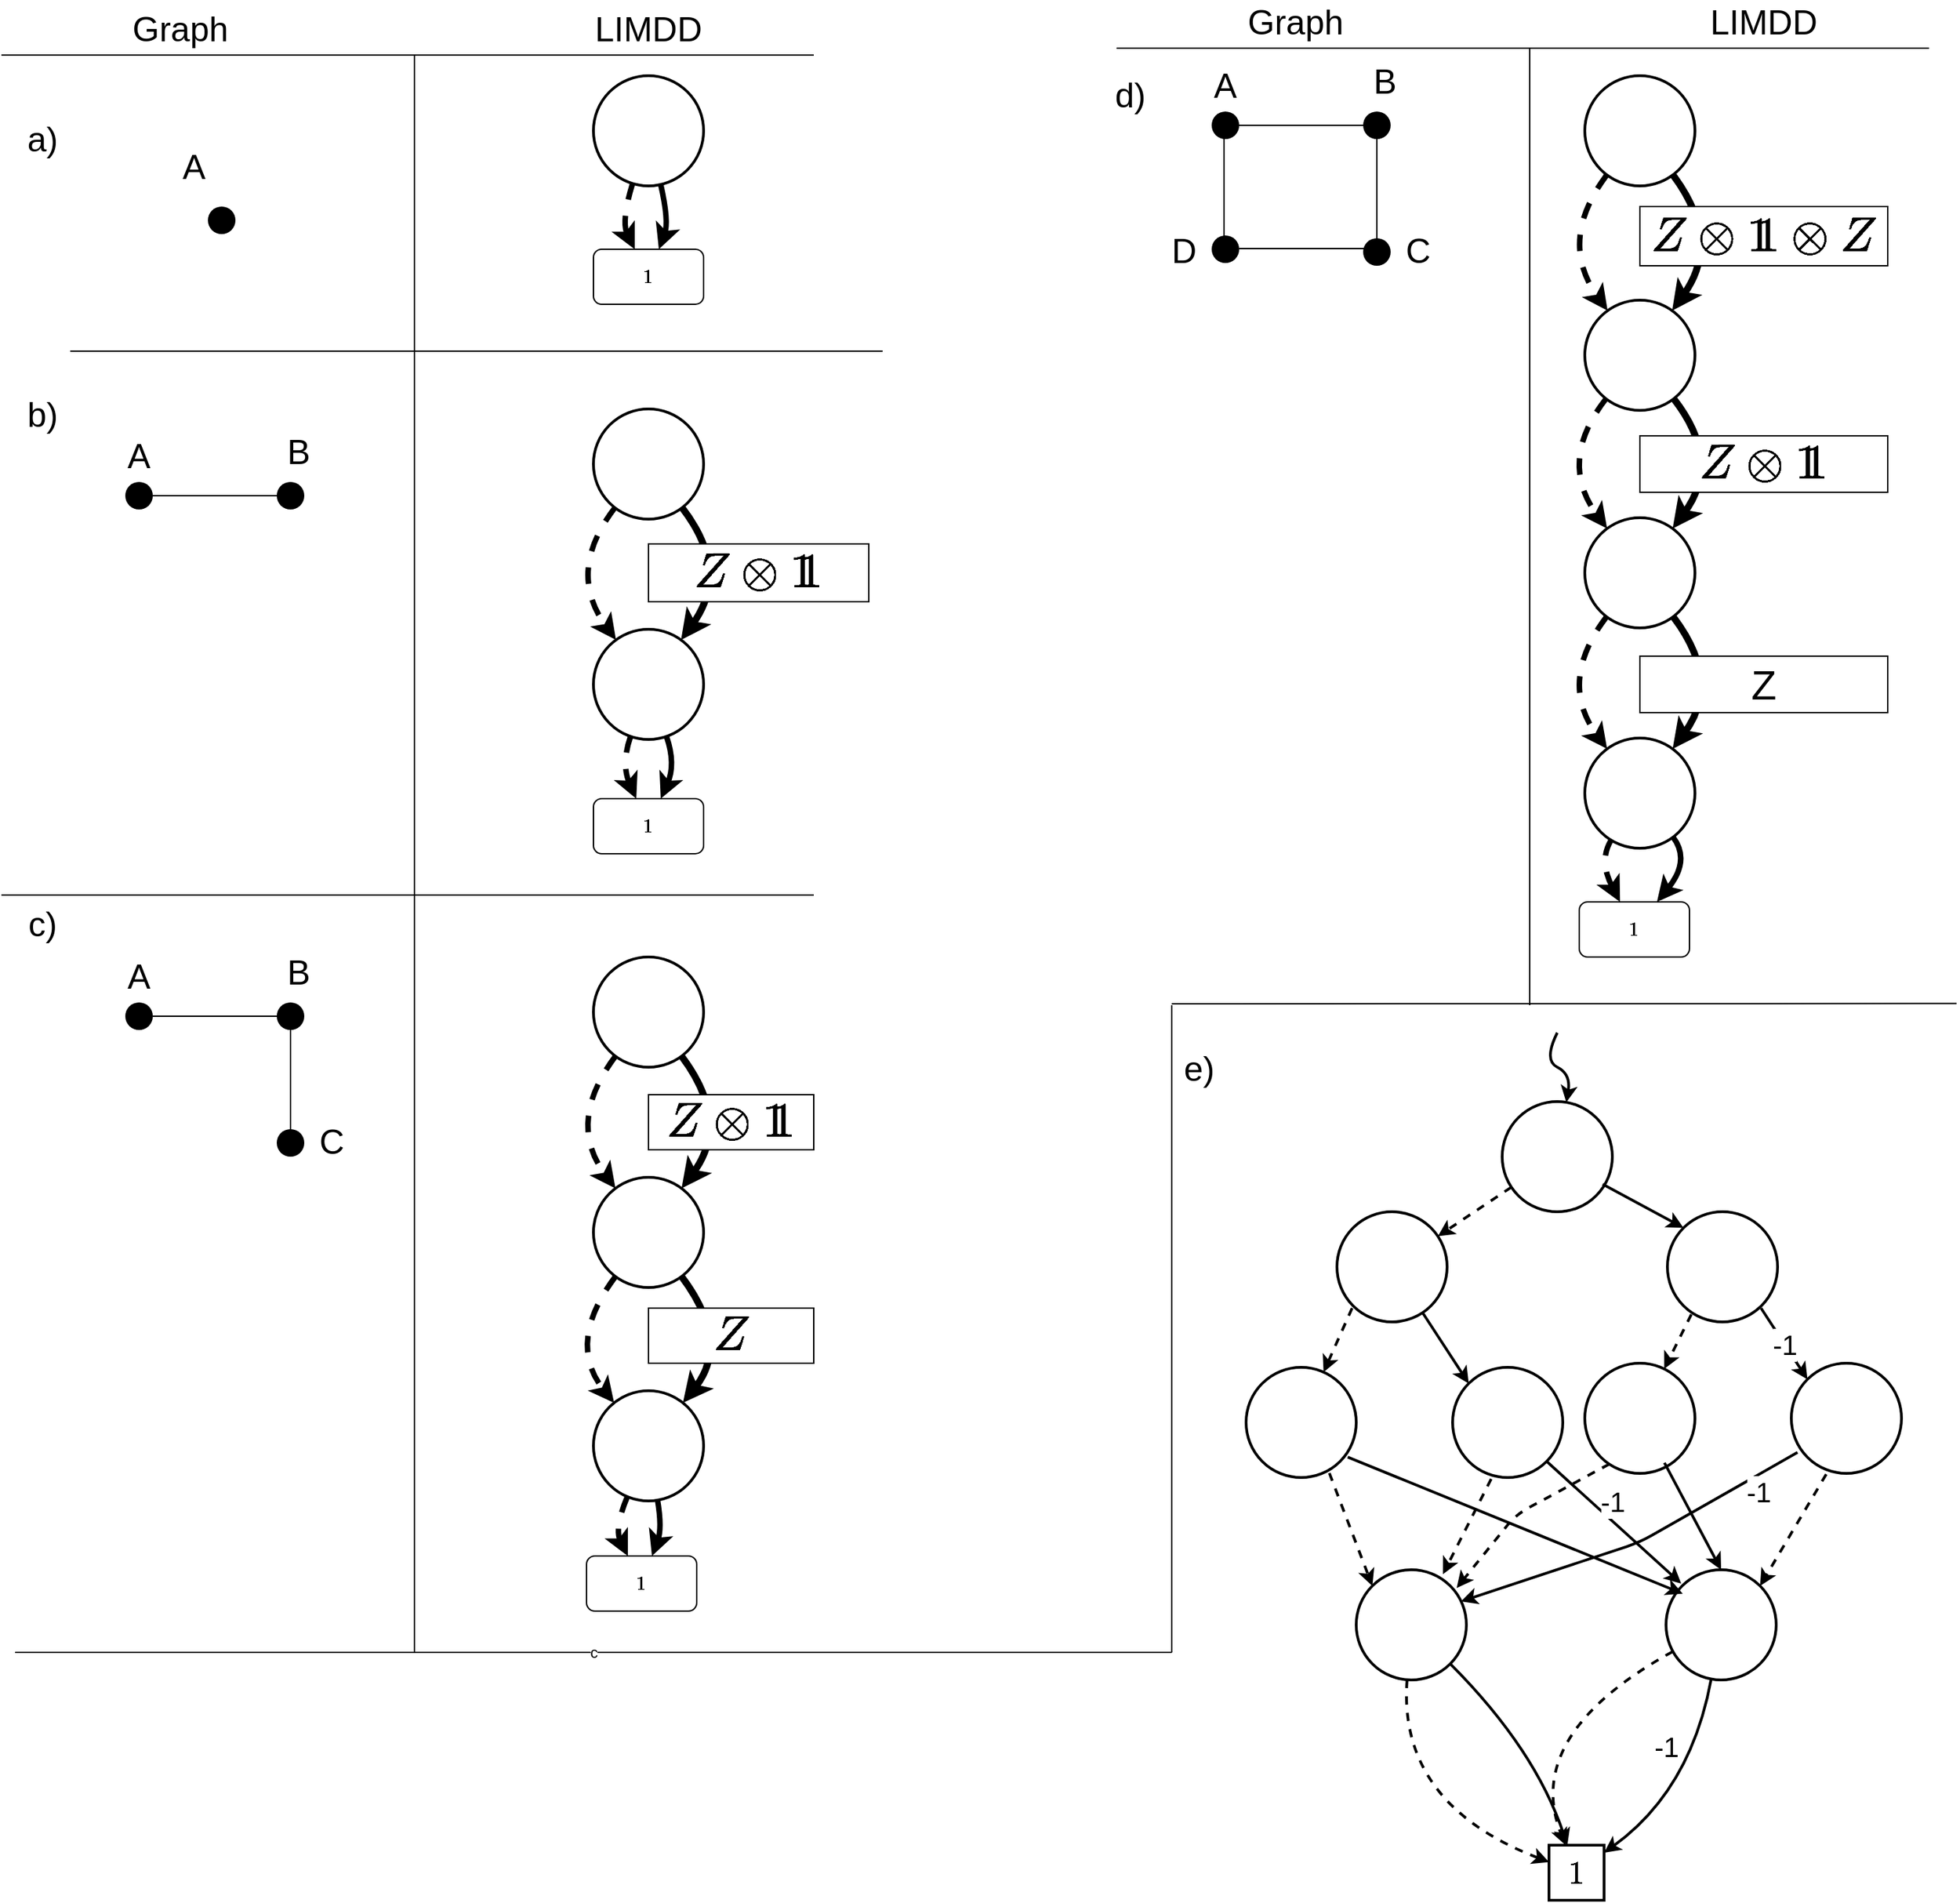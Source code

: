 <mxfile version="14.6.13" type="device"><diagram id="UoyFztPHbAxfOtIrm-Md" name="Page-1"><mxGraphModel dx="569" dy="1510" grid="1" gridSize="10" guides="1" tooltips="1" connect="1" arrows="1" fold="1" page="1" pageScale="1" pageWidth="850" pageHeight="1100" math="1" shadow="0"><root><mxCell id="0"/><mxCell id="1" parent="0"/><mxCell id="kAd1hX-TktcAsDmedw0G-8" style="orthogonalLoop=1;jettySize=auto;html=1;strokeWidth=5;curved=1;" parent="1" source="kAd1hX-TktcAsDmedw0G-1" target="kAd1hX-TktcAsDmedw0G-3" edge="1"><mxGeometry relative="1" as="geometry"><mxPoint x="650.0" y="-141.455" as="targetPoint"/><Array as="points"><mxPoint x="540" y="-80"/></Array></mxGeometry></mxCell><mxCell id="kAd1hX-TktcAsDmedw0G-9" style="edgeStyle=none;orthogonalLoop=1;jettySize=auto;html=1;strokeWidth=4;dashed=1;curved=1;" parent="1" source="kAd1hX-TktcAsDmedw0G-1" edge="1" target="kAd1hX-TktcAsDmedw0G-3"><mxGeometry relative="1" as="geometry"><mxPoint x="475" y="-45" as="targetPoint"/><Array as="points"><mxPoint x="420" y="-80"/></Array></mxGeometry></mxCell><mxCell id="kAd1hX-TktcAsDmedw0G-1" value="" style="ellipse;whiteSpace=wrap;html=1;aspect=fixed;strokeWidth=2;fontSize=24;" parent="1" vertex="1"><mxGeometry x="440" y="-200" width="80" height="80" as="geometry"/></mxCell><mxCell id="kAd1hX-TktcAsDmedw0G-11" style="edgeStyle=none;orthogonalLoop=1;jettySize=auto;html=1;strokeWidth=4;dashed=1;curved=1;" parent="1" source="kAd1hX-TktcAsDmedw0G-3" target="kAd1hX-TktcAsDmedw0G-4" edge="1"><mxGeometry relative="1" as="geometry"><Array as="points"><mxPoint x="420" y="80"/></Array></mxGeometry></mxCell><mxCell id="kAd1hX-TktcAsDmedw0G-18" style="edgeStyle=none;orthogonalLoop=1;jettySize=auto;html=1;strokeWidth=5;curved=1;" parent="1" source="kAd1hX-TktcAsDmedw0G-3" target="kAd1hX-TktcAsDmedw0G-4" edge="1"><mxGeometry relative="1" as="geometry"><mxPoint x="653.387" y="125" as="targetPoint"/><Array as="points"><mxPoint x="540" y="80"/></Array></mxGeometry></mxCell><mxCell id="kAd1hX-TktcAsDmedw0G-3" value="" style="ellipse;whiteSpace=wrap;html=1;aspect=fixed;strokeWidth=2;fontSize=24;" parent="1" vertex="1"><mxGeometry x="440" y="-40" width="80" height="80" as="geometry"/></mxCell><mxCell id="kAd1hX-TktcAsDmedw0G-13" style="edgeStyle=none;orthogonalLoop=1;jettySize=auto;html=1;strokeWidth=4;dashed=1;curved=1;" parent="1" source="kAd1hX-TktcAsDmedw0G-4" target="kAd1hX-TktcAsDmedw0G-5" edge="1"><mxGeometry relative="1" as="geometry"><Array as="points"><mxPoint x="455" y="215"/></Array></mxGeometry></mxCell><mxCell id="kAd1hX-TktcAsDmedw0G-32" style="edgeStyle=none;curved=1;orthogonalLoop=1;jettySize=auto;html=1;endArrow=classic;endFill=1;strokeWidth=4;fontSize=12;" parent="1" source="kAd1hX-TktcAsDmedw0G-4" target="kAd1hX-TktcAsDmedw0G-5" edge="1"><mxGeometry relative="1" as="geometry"><Array as="points"><mxPoint x="490" y="215"/></Array></mxGeometry></mxCell><mxCell id="kAd1hX-TktcAsDmedw0G-4" value="" style="ellipse;whiteSpace=wrap;html=1;aspect=fixed;strokeWidth=2;fontSize=24;" parent="1" vertex="1"><mxGeometry x="440" y="115" width="80" height="80" as="geometry"/></mxCell><mxCell id="kAd1hX-TktcAsDmedw0G-5" value="$$1$$" style="rounded=1;whiteSpace=wrap;html=1;" parent="1" vertex="1"><mxGeometry x="435" y="235" width="80" height="40" as="geometry"/></mxCell><mxCell id="WiULeDgBD-S7jhoCk6bP-11" style="edgeStyle=none;orthogonalLoop=1;jettySize=auto;html=1;strokeWidth=4;dashed=1;curved=1;" parent="1" source="WiULeDgBD-S7jhoCk6bP-13" target="WiULeDgBD-S7jhoCk6bP-14" edge="1"><mxGeometry relative="1" as="geometry"><Array as="points"><mxPoint x="460" y="-734"/></Array></mxGeometry></mxCell><mxCell id="WiULeDgBD-S7jhoCk6bP-12" style="edgeStyle=none;curved=1;orthogonalLoop=1;jettySize=auto;html=1;endArrow=classic;endFill=1;strokeWidth=4;fontSize=12;" parent="1" source="WiULeDgBD-S7jhoCk6bP-13" target="WiULeDgBD-S7jhoCk6bP-14" edge="1"><mxGeometry relative="1" as="geometry"><Array as="points"><mxPoint x="495" y="-734"/></Array></mxGeometry></mxCell><mxCell id="WiULeDgBD-S7jhoCk6bP-13" value="" style="ellipse;whiteSpace=wrap;html=1;aspect=fixed;strokeWidth=2;fontSize=24;" parent="1" vertex="1"><mxGeometry x="440" y="-840" width="80" height="80" as="geometry"/></mxCell><mxCell id="WiULeDgBD-S7jhoCk6bP-14" value="$$1$$" style="rounded=1;whiteSpace=wrap;html=1;" parent="1" vertex="1"><mxGeometry x="440" y="-714" width="80" height="40" as="geometry"/></mxCell><mxCell id="WiULeDgBD-S7jhoCk6bP-20" value="" style="ellipse;whiteSpace=wrap;html=1;aspect=fixed;fontColor=#ffffff;fillColor=#000000;strokeColor=none;" parent="1" vertex="1"><mxGeometry x="160" y="-745" width="20" height="20" as="geometry"/></mxCell><mxCell id="WiULeDgBD-S7jhoCk6bP-22" value="&lt;font style=&quot;font-size: 25px&quot;&gt;a)&lt;/font&gt;" style="text;html=1;strokeColor=none;fillColor=none;align=center;verticalAlign=middle;whiteSpace=wrap;rounded=0;" parent="1" vertex="1"><mxGeometry x="20" y="-805" width="40" height="20" as="geometry"/></mxCell><mxCell id="WiULeDgBD-S7jhoCk6bP-25" value="" style="endArrow=none;html=1;" parent="1" edge="1"><mxGeometry width="50" height="50" relative="1" as="geometry"><mxPoint x="310" y="305" as="sourcePoint"/><mxPoint x="310" y="-855" as="targetPoint"/></mxGeometry></mxCell><mxCell id="WiULeDgBD-S7jhoCk6bP-26" value="&lt;font style=&quot;font-size: 25px&quot;&gt;Graph&lt;/font&gt;" style="text;html=1;strokeColor=none;fillColor=none;align=center;verticalAlign=middle;whiteSpace=wrap;rounded=0;" parent="1" vertex="1"><mxGeometry x="120" y="-885" width="40" height="20" as="geometry"/></mxCell><mxCell id="WiULeDgBD-S7jhoCk6bP-27" value="&lt;font style=&quot;font-size: 25px&quot;&gt;LIMDD&lt;/font&gt;" style="text;html=1;strokeColor=none;fillColor=none;align=center;verticalAlign=middle;whiteSpace=wrap;rounded=0;" parent="1" vertex="1"><mxGeometry x="415" y="-885" width="130" height="20" as="geometry"/></mxCell><mxCell id="WiULeDgBD-S7jhoCk6bP-28" value="" style="endArrow=none;html=1;" parent="1" edge="1"><mxGeometry width="50" height="50" relative="1" as="geometry"><mxPoint x="10" y="-855" as="sourcePoint"/><mxPoint x="600" y="-855" as="targetPoint"/></mxGeometry></mxCell><mxCell id="WiULeDgBD-S7jhoCk6bP-34" value="" style="ellipse;whiteSpace=wrap;html=1;aspect=fixed;fontColor=#ffffff;fillColor=#000000;strokeColor=none;" parent="1" vertex="1"><mxGeometry x="100" y="-545" width="20" height="20" as="geometry"/></mxCell><mxCell id="WiULeDgBD-S7jhoCk6bP-35" value="&lt;font style=&quot;font-size: 25px&quot;&gt;b)&lt;/font&gt;" style="text;html=1;strokeColor=none;fillColor=none;align=center;verticalAlign=middle;whiteSpace=wrap;rounded=0;" parent="1" vertex="1"><mxGeometry x="20" y="-605" width="40" height="20" as="geometry"/></mxCell><mxCell id="WiULeDgBD-S7jhoCk6bP-36" value="" style="ellipse;whiteSpace=wrap;html=1;aspect=fixed;fontColor=#ffffff;fillColor=#000000;strokeColor=none;" parent="1" vertex="1"><mxGeometry x="210" y="-545" width="20" height="20" as="geometry"/></mxCell><mxCell id="WiULeDgBD-S7jhoCk6bP-38" value="" style="endArrow=none;html=1;" parent="1" source="WiULeDgBD-S7jhoCk6bP-34" edge="1"><mxGeometry width="50" height="50" relative="1" as="geometry"><mxPoint x="400" y="-485" as="sourcePoint"/><mxPoint x="220" y="-535" as="targetPoint"/></mxGeometry></mxCell><mxCell id="WiULeDgBD-S7jhoCk6bP-39" value="&lt;font style=&quot;font-size: 25px&quot;&gt;B&lt;/font&gt;" style="text;html=1;strokeColor=none;fillColor=none;align=center;verticalAlign=middle;whiteSpace=wrap;rounded=0;" parent="1" vertex="1"><mxGeometry x="206" y="-578" width="40" height="20" as="geometry"/></mxCell><mxCell id="WiULeDgBD-S7jhoCk6bP-41" value="&lt;font style=&quot;font-size: 25px&quot;&gt;A&lt;/font&gt;" style="text;html=1;strokeColor=none;fillColor=none;align=center;verticalAlign=middle;whiteSpace=wrap;rounded=0;" parent="1" vertex="1"><mxGeometry x="90" y="-575" width="40" height="20" as="geometry"/></mxCell><mxCell id="WiULeDgBD-S7jhoCk6bP-42" style="edgeStyle=none;orthogonalLoop=1;jettySize=auto;html=1;strokeWidth=4;dashed=1;curved=1;" parent="1" source="WiULeDgBD-S7jhoCk6bP-44" target="WiULeDgBD-S7jhoCk6bP-47" edge="1"><mxGeometry relative="1" as="geometry"><Array as="points"><mxPoint x="420" y="-480"/></Array></mxGeometry></mxCell><mxCell id="WiULeDgBD-S7jhoCk6bP-43" style="edgeStyle=none;orthogonalLoop=1;jettySize=auto;html=1;strokeWidth=5;curved=1;" parent="1" source="WiULeDgBD-S7jhoCk6bP-44" target="WiULeDgBD-S7jhoCk6bP-47" edge="1"><mxGeometry relative="1" as="geometry"><mxPoint x="590" y="-425" as="targetPoint"/><Array as="points"><mxPoint x="540" y="-480"/></Array></mxGeometry></mxCell><mxCell id="WiULeDgBD-S7jhoCk6bP-44" value="" style="ellipse;whiteSpace=wrap;html=1;aspect=fixed;strokeWidth=2;fontSize=24;" parent="1" vertex="1"><mxGeometry x="440" y="-598" width="80" height="80" as="geometry"/></mxCell><mxCell id="WiULeDgBD-S7jhoCk6bP-45" style="edgeStyle=none;orthogonalLoop=1;jettySize=auto;html=1;strokeWidth=4;dashed=1;curved=1;" parent="1" source="WiULeDgBD-S7jhoCk6bP-47" target="WiULeDgBD-S7jhoCk6bP-48" edge="1"><mxGeometry relative="1" as="geometry"><Array as="points"><mxPoint x="460" y="-340"/></Array></mxGeometry></mxCell><mxCell id="WiULeDgBD-S7jhoCk6bP-46" style="edgeStyle=none;curved=1;orthogonalLoop=1;jettySize=auto;html=1;endArrow=classic;endFill=1;strokeWidth=4;fontSize=12;" parent="1" source="WiULeDgBD-S7jhoCk6bP-47" target="WiULeDgBD-S7jhoCk6bP-48" edge="1"><mxGeometry relative="1" as="geometry"><Array as="points"><mxPoint x="500" y="-340"/></Array></mxGeometry></mxCell><mxCell id="WiULeDgBD-S7jhoCk6bP-47" value="" style="ellipse;whiteSpace=wrap;html=1;aspect=fixed;strokeWidth=2;fontSize=24;" parent="1" vertex="1"><mxGeometry x="440" y="-438" width="80" height="80" as="geometry"/></mxCell><mxCell id="WiULeDgBD-S7jhoCk6bP-48" value="$$1$$" style="rounded=1;whiteSpace=wrap;html=1;" parent="1" vertex="1"><mxGeometry x="440" y="-315" width="80" height="40" as="geometry"/></mxCell><mxCell id="WiULeDgBD-S7jhoCk6bP-65" value="" style="ellipse;whiteSpace=wrap;html=1;aspect=fixed;fontColor=#ffffff;fillColor=#000000;strokeColor=none;" parent="1" vertex="1"><mxGeometry x="100" y="-167" width="20" height="20" as="geometry"/></mxCell><mxCell id="WiULeDgBD-S7jhoCk6bP-66" value="&lt;font style=&quot;font-size: 25px&quot;&gt;c)&lt;/font&gt;" style="text;html=1;strokeColor=none;fillColor=none;align=center;verticalAlign=middle;whiteSpace=wrap;rounded=0;" parent="1" vertex="1"><mxGeometry x="20" y="-235" width="40" height="20" as="geometry"/></mxCell><mxCell id="WiULeDgBD-S7jhoCk6bP-67" value="" style="ellipse;whiteSpace=wrap;html=1;aspect=fixed;fontColor=#ffffff;fillColor=#000000;strokeColor=none;" parent="1" vertex="1"><mxGeometry x="210" y="-167" width="20" height="20" as="geometry"/></mxCell><mxCell id="WiULeDgBD-S7jhoCk6bP-68" value="" style="endArrow=none;html=1;" parent="1" source="WiULeDgBD-S7jhoCk6bP-65" edge="1"><mxGeometry width="50" height="50" relative="1" as="geometry"><mxPoint x="400" y="-107" as="sourcePoint"/><mxPoint x="220" y="-157" as="targetPoint"/></mxGeometry></mxCell><mxCell id="WiULeDgBD-S7jhoCk6bP-69" value="&lt;font style=&quot;font-size: 25px&quot;&gt;B&lt;/font&gt;" style="text;html=1;strokeColor=none;fillColor=none;align=center;verticalAlign=middle;whiteSpace=wrap;rounded=0;" parent="1" vertex="1"><mxGeometry x="206" y="-200" width="40" height="20" as="geometry"/></mxCell><mxCell id="WiULeDgBD-S7jhoCk6bP-70" value="&lt;font style=&quot;font-size: 25px&quot;&gt;A&lt;/font&gt;" style="text;html=1;strokeColor=none;fillColor=none;align=center;verticalAlign=middle;whiteSpace=wrap;rounded=0;" parent="1" vertex="1"><mxGeometry x="90" y="-197" width="40" height="20" as="geometry"/></mxCell><mxCell id="WiULeDgBD-S7jhoCk6bP-71" value="" style="ellipse;whiteSpace=wrap;html=1;aspect=fixed;fontColor=#ffffff;fillColor=#000000;strokeColor=none;" parent="1" vertex="1"><mxGeometry x="210" y="-75" width="20" height="20" as="geometry"/></mxCell><mxCell id="WiULeDgBD-S7jhoCk6bP-72" value="&lt;font style=&quot;font-size: 25px&quot;&gt;C&lt;/font&gt;" style="text;html=1;strokeColor=none;fillColor=none;align=center;verticalAlign=middle;whiteSpace=wrap;rounded=0;" parent="1" vertex="1"><mxGeometry x="230" y="-77" width="40" height="20" as="geometry"/></mxCell><mxCell id="WiULeDgBD-S7jhoCk6bP-74" value="" style="endArrow=none;html=1;" parent="1" edge="1"><mxGeometry width="50" height="50" relative="1" as="geometry"><mxPoint x="220" y="-64" as="sourcePoint"/><mxPoint x="220" y="-147" as="targetPoint"/></mxGeometry></mxCell><mxCell id="WiULeDgBD-S7jhoCk6bP-75" value="" style="endArrow=none;html=1;" parent="1" edge="1"><mxGeometry width="50" height="50" relative="1" as="geometry"><mxPoint x="60" y="-640" as="sourcePoint"/><mxPoint x="650" y="-640" as="targetPoint"/></mxGeometry></mxCell><mxCell id="WiULeDgBD-S7jhoCk6bP-76" value="" style="endArrow=none;html=1;" parent="1" edge="1"><mxGeometry width="50" height="50" relative="1" as="geometry"><mxPoint x="10" y="-245" as="sourcePoint"/><mxPoint x="600" y="-245" as="targetPoint"/></mxGeometry></mxCell><mxCell id="WiULeDgBD-S7jhoCk6bP-77" value="" style="ellipse;whiteSpace=wrap;html=1;aspect=fixed;fontColor=#ffffff;fillColor=#000000;strokeColor=none;" parent="1" vertex="1"><mxGeometry x="889" y="-814" width="20" height="20" as="geometry"/></mxCell><mxCell id="WiULeDgBD-S7jhoCk6bP-78" value="&lt;font style=&quot;font-size: 25px&quot;&gt;d)&lt;/font&gt;" style="text;html=1;strokeColor=none;fillColor=none;align=center;verticalAlign=middle;whiteSpace=wrap;rounded=0;" parent="1" vertex="1"><mxGeometry x="810" y="-837" width="40" height="20" as="geometry"/></mxCell><mxCell id="WiULeDgBD-S7jhoCk6bP-79" value="" style="ellipse;whiteSpace=wrap;html=1;aspect=fixed;fontColor=#ffffff;fillColor=#000000;strokeColor=none;" parent="1" vertex="1"><mxGeometry x="999" y="-814" width="20" height="20" as="geometry"/></mxCell><mxCell id="WiULeDgBD-S7jhoCk6bP-80" value="" style="endArrow=none;html=1;" parent="1" source="WiULeDgBD-S7jhoCk6bP-77" edge="1"><mxGeometry width="50" height="50" relative="1" as="geometry"><mxPoint x="1189" y="-754" as="sourcePoint"/><mxPoint x="1009" y="-804" as="targetPoint"/></mxGeometry></mxCell><mxCell id="WiULeDgBD-S7jhoCk6bP-81" value="&lt;font style=&quot;font-size: 25px&quot;&gt;B&lt;/font&gt;" style="text;html=1;strokeColor=none;fillColor=none;align=center;verticalAlign=middle;whiteSpace=wrap;rounded=0;" parent="1" vertex="1"><mxGeometry x="995" y="-847" width="40" height="20" as="geometry"/></mxCell><mxCell id="WiULeDgBD-S7jhoCk6bP-82" value="&lt;font style=&quot;font-size: 25px&quot;&gt;A&lt;/font&gt;" style="text;html=1;strokeColor=none;fillColor=none;align=center;verticalAlign=middle;whiteSpace=wrap;rounded=0;" parent="1" vertex="1"><mxGeometry x="879" y="-844" width="40" height="20" as="geometry"/></mxCell><mxCell id="WiULeDgBD-S7jhoCk6bP-83" value="" style="ellipse;whiteSpace=wrap;html=1;aspect=fixed;fontColor=#ffffff;fillColor=#000000;strokeColor=none;" parent="1" vertex="1"><mxGeometry x="999" y="-722" width="20" height="20" as="geometry"/></mxCell><mxCell id="WiULeDgBD-S7jhoCk6bP-84" value="&lt;font style=&quot;font-size: 25px&quot;&gt;C&lt;/font&gt;" style="text;html=1;strokeColor=none;fillColor=none;align=center;verticalAlign=middle;whiteSpace=wrap;rounded=0;" parent="1" vertex="1"><mxGeometry x="1019" y="-724" width="40" height="20" as="geometry"/></mxCell><mxCell id="WiULeDgBD-S7jhoCk6bP-85" value="" style="endArrow=none;html=1;" parent="1" edge="1"><mxGeometry width="50" height="50" relative="1" as="geometry"><mxPoint x="1009" y="-711" as="sourcePoint"/><mxPoint x="1009" y="-794" as="targetPoint"/></mxGeometry></mxCell><mxCell id="WiULeDgBD-S7jhoCk6bP-86" value="" style="ellipse;whiteSpace=wrap;html=1;aspect=fixed;fontColor=#ffffff;fillColor=#000000;strokeColor=none;" parent="1" vertex="1"><mxGeometry x="889" y="-724" width="20" height="20" as="geometry"/></mxCell><mxCell id="WiULeDgBD-S7jhoCk6bP-87" value="" style="endArrow=none;html=1;" parent="1" edge="1"><mxGeometry width="50" height="50" relative="1" as="geometry"><mxPoint x="909" y="-714.5" as="sourcePoint"/><mxPoint x="1009" y="-714.5" as="targetPoint"/></mxGeometry></mxCell><mxCell id="WiULeDgBD-S7jhoCk6bP-88" value="" style="endArrow=none;html=1;" parent="1" edge="1"><mxGeometry width="50" height="50" relative="1" as="geometry"><mxPoint x="898" y="-722" as="sourcePoint"/><mxPoint x="898" y="-805" as="targetPoint"/></mxGeometry></mxCell><mxCell id="WiULeDgBD-S7jhoCk6bP-89" value="&lt;font style=&quot;font-size: 25px&quot;&gt;D&lt;/font&gt;" style="text;html=1;strokeColor=none;fillColor=none;align=center;verticalAlign=middle;whiteSpace=wrap;rounded=0;" parent="1" vertex="1"><mxGeometry x="849" y="-724" width="40" height="20" as="geometry"/></mxCell><mxCell id="WiULeDgBD-S7jhoCk6bP-90" value="c&lt;span style=&quot;color: rgba(0 , 0 , 0 , 0) ; font-family: monospace ; font-size: 0px ; background-color: rgb(248 , 249 , 250)&quot;&gt;%3CmxGraphModel%3E%3Croot%3E%3CmxCell%20id%3D%220%22%2F%3E%3CmxCell%20id%3D%221%22%20parent%3D%220%22%2F%3E%3CmxCell%20id%3D%222%22%20value%3D%22%26lt%3Bfont%20style%3D%26quot%3Bfont-size%3A%2025px%26quot%3B%26gt%3BGraph%26lt%3B%2Ffont%26gt%3B%22%20style%3D%22text%3Bhtml%3D1%3BstrokeColor%3Dnone%3BfillColor%3Dnone%3Balign%3Dcenter%3BverticalAlign%3Dmiddle%3BwhiteSpace%3Dwrap%3Brounded%3D0%3B%22%20vertex%3D%221%22%20parent%3D%221%22%3E%3CmxGeometry%20x%3D%2280%22%20y%3D%22-470%22%20width%3D%2240%22%20height%3D%2220%22%20as%3D%22geometry%22%2F%3E%3C%2FmxCell%3E%3C%2Froot%3E%3C%2FmxGraphModel%3E&lt;/span&gt;" style="endArrow=none;html=1;" parent="1" edge="1"><mxGeometry width="50" height="50" relative="1" as="geometry"><mxPoint x="20" y="305" as="sourcePoint"/><mxPoint x="860" y="305" as="targetPoint"/></mxGeometry></mxCell><mxCell id="WiULeDgBD-S7jhoCk6bP-91" style="orthogonalLoop=1;jettySize=auto;html=1;strokeWidth=5;curved=1;" parent="1" source="WiULeDgBD-S7jhoCk6bP-93" target="WiULeDgBD-S7jhoCk6bP-96" edge="1"><mxGeometry relative="1" as="geometry"><Array as="points"><mxPoint x="1260" y="-560"/></Array></mxGeometry></mxCell><mxCell id="WiULeDgBD-S7jhoCk6bP-92" style="edgeStyle=none;orthogonalLoop=1;jettySize=auto;html=1;strokeWidth=4;dashed=1;curved=1;" parent="1" source="WiULeDgBD-S7jhoCk6bP-93" edge="1" target="WiULeDgBD-S7jhoCk6bP-96"><mxGeometry relative="1" as="geometry"><mxPoint x="1260" y="-547" as="targetPoint"/><Array as="points"><mxPoint x="1140" y="-560"/></Array></mxGeometry></mxCell><mxCell id="WiULeDgBD-S7jhoCk6bP-93" value="" style="ellipse;whiteSpace=wrap;html=1;aspect=fixed;strokeWidth=2;fontSize=24;" parent="1" vertex="1"><mxGeometry x="1160" y="-677" width="80" height="80" as="geometry"/></mxCell><mxCell id="WiULeDgBD-S7jhoCk6bP-94" style="edgeStyle=none;orthogonalLoop=1;jettySize=auto;html=1;strokeWidth=4;dashed=1;curved=1;" parent="1" source="WiULeDgBD-S7jhoCk6bP-96" target="WiULeDgBD-S7jhoCk6bP-99" edge="1"><mxGeometry relative="1" as="geometry"><Array as="points"><mxPoint x="1140" y="-400"/></Array></mxGeometry></mxCell><mxCell id="WiULeDgBD-S7jhoCk6bP-95" style="edgeStyle=none;orthogonalLoop=1;jettySize=auto;html=1;strokeWidth=5;curved=1;" parent="1" source="WiULeDgBD-S7jhoCk6bP-96" target="WiULeDgBD-S7jhoCk6bP-99" edge="1"><mxGeometry relative="1" as="geometry"><Array as="points"><mxPoint x="1260" y="-400"/></Array></mxGeometry></mxCell><mxCell id="WiULeDgBD-S7jhoCk6bP-96" value="" style="ellipse;whiteSpace=wrap;html=1;aspect=fixed;strokeWidth=2;fontSize=24;" parent="1" vertex="1"><mxGeometry x="1160" y="-519" width="80" height="80" as="geometry"/></mxCell><mxCell id="WiULeDgBD-S7jhoCk6bP-97" style="edgeStyle=none;orthogonalLoop=1;jettySize=auto;html=1;strokeWidth=4;dashed=1;curved=1;" parent="1" source="WiULeDgBD-S7jhoCk6bP-99" target="WiULeDgBD-S7jhoCk6bP-100" edge="1"><mxGeometry relative="1" as="geometry"><Array as="points"><mxPoint x="1170" y="-270"/></Array></mxGeometry></mxCell><mxCell id="WiULeDgBD-S7jhoCk6bP-98" style="edgeStyle=none;curved=1;orthogonalLoop=1;jettySize=auto;html=1;endArrow=classic;endFill=1;strokeWidth=4;fontSize=12;" parent="1" source="WiULeDgBD-S7jhoCk6bP-99" target="WiULeDgBD-S7jhoCk6bP-100" edge="1"><mxGeometry relative="1" as="geometry"><Array as="points"><mxPoint x="1237" y="-270"/></Array></mxGeometry></mxCell><mxCell id="WiULeDgBD-S7jhoCk6bP-99" value="" style="ellipse;whiteSpace=wrap;html=1;aspect=fixed;strokeWidth=2;fontSize=24;" parent="1" vertex="1"><mxGeometry x="1160" y="-359" width="80" height="80" as="geometry"/></mxCell><mxCell id="WiULeDgBD-S7jhoCk6bP-100" value="$$1$$" style="rounded=1;whiteSpace=wrap;html=1;" parent="1" vertex="1"><mxGeometry x="1156" y="-240" width="80" height="40" as="geometry"/></mxCell><mxCell id="WiULeDgBD-S7jhoCk6bP-102" value="$$Z \otimes 1\!\!1$$" style="rounded=0;whiteSpace=wrap;html=1;fontSize=30;" parent="1" vertex="1"><mxGeometry x="1200" y="-578.5" width="180" height="41" as="geometry"/></mxCell><mxCell id="WiULeDgBD-S7jhoCk6bP-104" value="Z" style="rounded=0;whiteSpace=wrap;html=1;fontSize=30;" parent="1" vertex="1"><mxGeometry x="1200" y="-418.5" width="180" height="41" as="geometry"/></mxCell><mxCell id="WiULeDgBD-S7jhoCk6bP-105" style="orthogonalLoop=1;jettySize=auto;html=1;strokeWidth=5;curved=1;" parent="1" source="WiULeDgBD-S7jhoCk6bP-107" target="WiULeDgBD-S7jhoCk6bP-93" edge="1"><mxGeometry relative="1" as="geometry"><Array as="points"><mxPoint x="1260" y="-720"/></Array></mxGeometry></mxCell><mxCell id="WiULeDgBD-S7jhoCk6bP-106" style="edgeStyle=none;orthogonalLoop=1;jettySize=auto;html=1;strokeWidth=4;dashed=1;curved=1;" parent="1" source="WiULeDgBD-S7jhoCk6bP-107" edge="1" target="WiULeDgBD-S7jhoCk6bP-93"><mxGeometry relative="1" as="geometry"><mxPoint x="1260" y="-707" as="targetPoint"/><Array as="points"><mxPoint x="1140" y="-720"/></Array></mxGeometry></mxCell><mxCell id="WiULeDgBD-S7jhoCk6bP-107" value="" style="ellipse;whiteSpace=wrap;html=1;aspect=fixed;strokeWidth=2;fontSize=24;" parent="1" vertex="1"><mxGeometry x="1160" y="-840" width="80" height="80" as="geometry"/></mxCell><mxCell id="WiULeDgBD-S7jhoCk6bP-109" value="$$Z \otimes 1\!\!1 \otimes Z$$" style="rounded=0;whiteSpace=wrap;html=1;fontSize=30;" parent="1" vertex="1"><mxGeometry x="1200" y="-745" width="180" height="43" as="geometry"/></mxCell><mxCell id="WiULeDgBD-S7jhoCk6bP-110" value="" style="endArrow=none;html=1;" parent="1" edge="1"><mxGeometry width="50" height="50" relative="1" as="geometry"><mxPoint x="1120" y="-165" as="sourcePoint"/><mxPoint x="1120" y="-860" as="targetPoint"/></mxGeometry></mxCell><mxCell id="WiULeDgBD-S7jhoCk6bP-111" value="&lt;font style=&quot;font-size: 25px&quot;&gt;Graph&lt;/font&gt;" style="text;html=1;strokeColor=none;fillColor=none;align=center;verticalAlign=middle;whiteSpace=wrap;rounded=0;" parent="1" vertex="1"><mxGeometry x="930" y="-890" width="40" height="20" as="geometry"/></mxCell><mxCell id="WiULeDgBD-S7jhoCk6bP-112" value="&lt;font style=&quot;font-size: 25px&quot;&gt;LIMDD&lt;/font&gt;" style="text;html=1;strokeColor=none;fillColor=none;align=center;verticalAlign=middle;whiteSpace=wrap;rounded=0;" parent="1" vertex="1"><mxGeometry x="1225" y="-890" width="130" height="20" as="geometry"/></mxCell><mxCell id="WiULeDgBD-S7jhoCk6bP-113" value="" style="endArrow=none;html=1;" parent="1" edge="1"><mxGeometry width="50" height="50" relative="1" as="geometry"><mxPoint x="820" y="-860" as="sourcePoint"/><mxPoint x="1410" y="-860" as="targetPoint"/></mxGeometry></mxCell><mxCell id="WiULeDgBD-S7jhoCk6bP-114" value="" style="endArrow=none;html=1;" parent="1" edge="1"><mxGeometry width="50" height="50" relative="1" as="geometry"><mxPoint x="860" y="-166" as="sourcePoint"/><mxPoint x="1430" y="-166.25" as="targetPoint"/></mxGeometry></mxCell><mxCell id="WiULeDgBD-S7jhoCk6bP-134" value="&lt;font style=&quot;font-size: 25px&quot;&gt;e)&lt;br&gt;&lt;br&gt;&lt;/font&gt;" style="text;html=1;strokeColor=none;fillColor=none;align=center;verticalAlign=middle;whiteSpace=wrap;rounded=0;" parent="1" vertex="1"><mxGeometry x="860" y="-115" width="40" height="20" as="geometry"/></mxCell><mxCell id="VIc6KpTrBUGVtj8Gp24f-1" style="edgeStyle=none;curved=1;orthogonalLoop=1;jettySize=auto;html=1;labelBackgroundColor=#ffffff;startArrow=classic;startFill=1;endArrow=none;endFill=0;strokeColor=#000000;strokeWidth=2;fontSize=24;fontColor=#000000;" parent="1" source="VIc6KpTrBUGVtj8Gp24f-2" edge="1"><mxGeometry relative="1" as="geometry"><mxPoint x="1140" y="-145" as="targetPoint"/><Array as="points"><mxPoint x="1150" y="-115"/><mxPoint x="1130" y="-125"/></Array></mxGeometry></mxCell><mxCell id="VIc6KpTrBUGVtj8Gp24f-2" value="" style="ellipse;whiteSpace=wrap;html=1;aspect=fixed;rounded=1;strokeColor=#000000;strokeWidth=2;fontColor=#000000;" parent="1" vertex="1"><mxGeometry x="1100" y="-95" width="80" height="80" as="geometry"/></mxCell><mxCell id="VIc6KpTrBUGVtj8Gp24f-3" value="" style="ellipse;whiteSpace=wrap;html=1;aspect=fixed;rounded=1;strokeColor=#000000;strokeWidth=2;fontColor=#000000;fontSize=30;" parent="1" vertex="1"><mxGeometry x="980" y="-15" width="80" height="80" as="geometry"/></mxCell><mxCell id="VIc6KpTrBUGVtj8Gp24f-4" style="edgeStyle=none;rounded=1;orthogonalLoop=1;jettySize=auto;html=1;labelBackgroundColor=#ffffff;startArrow=none;startFill=0;endArrow=classic;endFill=1;strokeColor=#000000;strokeWidth=2;fontColor=#000000;dashed=1;" parent="1" source="VIc6KpTrBUGVtj8Gp24f-2" target="VIc6KpTrBUGVtj8Gp24f-3" edge="1"><mxGeometry x="900" y="-95" as="geometry"/></mxCell><mxCell id="VIc6KpTrBUGVtj8Gp24f-5" value="" style="ellipse;whiteSpace=wrap;html=1;aspect=fixed;rounded=1;strokeColor=#000000;strokeWidth=2;fontColor=#000000;fontSize=30;" parent="1" vertex="1"><mxGeometry x="1220" y="-15" width="80" height="80" as="geometry"/></mxCell><mxCell id="VIc6KpTrBUGVtj8Gp24f-7" value="" style="ellipse;whiteSpace=wrap;html=1;aspect=fixed;rounded=1;strokeColor=#000000;strokeWidth=2;fontColor=#000000;" parent="1" vertex="1"><mxGeometry x="994" y="245" width="80" height="80" as="geometry"/></mxCell><mxCell id="VIc6KpTrBUGVtj8Gp24f-9" value="" style="ellipse;whiteSpace=wrap;html=1;aspect=fixed;rounded=1;strokeColor=#000000;strokeWidth=2;fontColor=#000000;" parent="1" vertex="1"><mxGeometry x="1219" y="245" width="80" height="80" as="geometry"/></mxCell><mxCell id="VIc6KpTrBUGVtj8Gp24f-11" value="&lt;font style=&quot;font-size: 20px&quot;&gt;$$1$$&lt;/font&gt;" style="rounded=0;whiteSpace=wrap;html=1;strokeColor=#000000;strokeWidth=2;fontColor=#000000;" parent="1" vertex="1"><mxGeometry x="1134" y="445" width="40" height="40" as="geometry"/></mxCell><mxCell id="VIc6KpTrBUGVtj8Gp24f-12" style="edgeStyle=none;orthogonalLoop=1;jettySize=auto;html=1;dashed=1;labelBackgroundColor=#ffffff;startArrow=none;startFill=0;endArrow=classic;endFill=1;strokeColor=#000000;strokeWidth=2;fontColor=#000000;curved=1;" parent="1" source="VIc6KpTrBUGVtj8Gp24f-7" target="VIc6KpTrBUGVtj8Gp24f-11" edge="1"><mxGeometry x="914" y="5" as="geometry"><Array as="points"><mxPoint x="1024" y="415"/></Array></mxGeometry></mxCell><mxCell id="VIc6KpTrBUGVtj8Gp24f-13" value="" style="edgeStyle=none;curved=1;orthogonalLoop=1;jettySize=auto;html=1;labelBackgroundColor=#ffffff;startArrow=none;startFill=0;endArrow=classic;endFill=1;strokeColor=#000000;strokeWidth=2;fontColor=#000000;labelBorderColor=#000000;" parent="1" source="VIc6KpTrBUGVtj8Gp24f-7" target="VIc6KpTrBUGVtj8Gp24f-11" edge="1"><mxGeometry x="10" y="-5" as="geometry"><Array as="points"><mxPoint x="1124" y="375"/></Array><mxPoint x="-15" y="16" as="offset"/></mxGeometry></mxCell><mxCell id="VIc6KpTrBUGVtj8Gp24f-14" style="edgeStyle=none;curved=1;orthogonalLoop=1;jettySize=auto;html=1;labelBackgroundColor=#ffffff;startArrow=none;startFill=0;endArrow=classic;endFill=1;strokeColor=#000000;strokeWidth=2;fontColor=#000000;dashed=1;" parent="1" source="VIc6KpTrBUGVtj8Gp24f-9" target="VIc6KpTrBUGVtj8Gp24f-11" edge="1"><mxGeometry x="914" y="5" as="geometry"><Array as="points"><mxPoint x="1114" y="365"/></Array></mxGeometry></mxCell><mxCell id="VIc6KpTrBUGVtj8Gp24f-15" value="" style="edgeStyle=none;curved=1;orthogonalLoop=1;jettySize=auto;html=1;labelBackgroundColor=#ffffff;startArrow=none;startFill=0;endArrow=classic;endFill=1;strokeColor=#000000;strokeWidth=2;fontColor=#000000;labelBorderColor=#000000;fontSize=11;" parent="1" source="VIc6KpTrBUGVtj8Gp24f-9" target="VIc6KpTrBUGVtj8Gp24f-11" edge="1"><mxGeometry x="934" y="-635" as="geometry"><Array as="points"><mxPoint x="1237" y="405"/></Array><mxPoint x="8" y="-19" as="offset"/></mxGeometry></mxCell><mxCell id="VIc6KpTrBUGVtj8Gp24f-21" style="edgeStyle=none;rounded=1;orthogonalLoop=1;jettySize=auto;html=1;labelBackgroundColor=#ffffff;startArrow=none;startFill=0;endArrow=classic;endFill=1;strokeColor=#000000;strokeWidth=2;fontColor=#000000;entryX=0;entryY=0;entryDx=0;entryDy=0;" parent="1" target="VIc6KpTrBUGVtj8Gp24f-5" edge="1"><mxGeometry x="910" y="-85" as="geometry"><mxPoint x="1173" y="-35" as="sourcePoint"/><mxPoint x="1063.282" y="12.812" as="targetPoint"/></mxGeometry></mxCell><mxCell id="VIc6KpTrBUGVtj8Gp24f-22" value="" style="ellipse;whiteSpace=wrap;html=1;aspect=fixed;rounded=1;strokeColor=#000000;strokeWidth=2;fontColor=#000000;fontSize=30;" parent="1" vertex="1"><mxGeometry x="1160" y="95" width="80" height="80" as="geometry"/></mxCell><mxCell id="VIc6KpTrBUGVtj8Gp24f-23" style="edgeStyle=none;rounded=1;orthogonalLoop=1;jettySize=auto;html=1;labelBackgroundColor=#ffffff;startArrow=none;startFill=0;endArrow=classic;endFill=1;strokeColor=#000000;strokeWidth=2;fontColor=#000000;dashed=1;exitX=0.217;exitY=0.932;exitDx=0;exitDy=0;exitPerimeter=0;" parent="1" source="VIc6KpTrBUGVtj8Gp24f-5" target="VIc6KpTrBUGVtj8Gp24f-22" edge="1"><mxGeometry x="1080" y="15" as="geometry"><mxPoint x="1286.677" y="77.126" as="sourcePoint"/></mxGeometry></mxCell><mxCell id="VIc6KpTrBUGVtj8Gp24f-24" value="" style="ellipse;whiteSpace=wrap;html=1;aspect=fixed;rounded=1;strokeColor=#000000;strokeWidth=2;fontColor=#000000;fontSize=30;" parent="1" vertex="1"><mxGeometry x="1310" y="95" width="80" height="80" as="geometry"/></mxCell><mxCell id="VIc6KpTrBUGVtj8Gp24f-25" value="&lt;font style=&quot;font-size: 20px&quot;&gt;-1&lt;/font&gt;" style="edgeStyle=none;rounded=1;orthogonalLoop=1;jettySize=auto;html=1;labelBackgroundColor=#ffffff;startArrow=none;startFill=0;endArrow=classic;endFill=1;strokeColor=#000000;strokeWidth=2;fontColor=#000000;entryX=0;entryY=0;entryDx=0;entryDy=0;" parent="1" target="VIc6KpTrBUGVtj8Gp24f-24" edge="1"><mxGeometry x="1090" y="25" as="geometry"><mxPoint x="1288" y="55" as="sourcePoint"/><mxPoint x="1243.282" y="122.812" as="targetPoint"/></mxGeometry></mxCell><mxCell id="VIc6KpTrBUGVtj8Gp24f-26" value="" style="ellipse;whiteSpace=wrap;html=1;aspect=fixed;rounded=1;strokeColor=#000000;strokeWidth=2;fontColor=#000000;fontSize=30;" parent="1" vertex="1"><mxGeometry x="914" y="98" width="80" height="80" as="geometry"/></mxCell><mxCell id="VIc6KpTrBUGVtj8Gp24f-27" style="edgeStyle=none;rounded=1;orthogonalLoop=1;jettySize=auto;html=1;labelBackgroundColor=#ffffff;startArrow=none;startFill=0;endArrow=classic;endFill=1;strokeColor=#000000;strokeWidth=2;fontColor=#000000;dashed=1;" parent="1" target="VIc6KpTrBUGVtj8Gp24f-26" edge="1"><mxGeometry x="834" y="18" as="geometry"><mxPoint x="991" y="55" as="sourcePoint"/></mxGeometry></mxCell><mxCell id="VIc6KpTrBUGVtj8Gp24f-28" value="" style="ellipse;whiteSpace=wrap;html=1;aspect=fixed;rounded=1;strokeColor=#000000;strokeWidth=2;fontColor=#000000;fontSize=30;" parent="1" vertex="1"><mxGeometry x="1064" y="98" width="80" height="80" as="geometry"/></mxCell><mxCell id="VIc6KpTrBUGVtj8Gp24f-29" style="edgeStyle=none;rounded=1;orthogonalLoop=1;jettySize=auto;html=1;labelBackgroundColor=#ffffff;startArrow=none;startFill=0;endArrow=classic;endFill=1;strokeColor=#000000;strokeWidth=2;fontColor=#000000;entryX=0;entryY=0;entryDx=0;entryDy=0;" parent="1" target="VIc6KpTrBUGVtj8Gp24f-28" edge="1"><mxGeometry x="844" y="28" as="geometry"><mxPoint x="1042" y="58.0" as="sourcePoint"/><mxPoint x="997.282" y="125.812" as="targetPoint"/></mxGeometry></mxCell><mxCell id="VIc6KpTrBUGVtj8Gp24f-30" style="edgeStyle=none;rounded=1;orthogonalLoop=1;jettySize=auto;html=1;labelBackgroundColor=#ffffff;startArrow=none;startFill=0;endArrow=classic;endFill=1;strokeColor=#000000;strokeWidth=2;fontColor=#000000;dashed=1;entryX=0;entryY=0;entryDx=0;entryDy=0;exitX=0.756;exitY=0.96;exitDx=0;exitDy=0;exitPerimeter=0;" parent="1" source="VIc6KpTrBUGVtj8Gp24f-26" target="VIc6KpTrBUGVtj8Gp24f-7" edge="1"><mxGeometry x="844" y="28" as="geometry"><mxPoint x="1001.0" y="65" as="sourcePoint"/><mxPoint x="980.246" y="111.448" as="targetPoint"/></mxGeometry></mxCell><mxCell id="VIc6KpTrBUGVtj8Gp24f-31" style="edgeStyle=none;rounded=1;orthogonalLoop=1;jettySize=auto;html=1;labelBackgroundColor=#ffffff;startArrow=none;startFill=0;endArrow=classic;endFill=1;strokeColor=#000000;strokeWidth=2;fontColor=#000000;exitX=0.923;exitY=0.815;exitDx=0;exitDy=0;exitPerimeter=0;entryX=0.152;entryY=0.217;entryDx=0;entryDy=0;entryPerimeter=0;" parent="1" source="VIc6KpTrBUGVtj8Gp24f-26" target="VIc6KpTrBUGVtj8Gp24f-9" edge="1"><mxGeometry x="854" y="38" as="geometry"><mxPoint x="1052" y="68.0" as="sourcePoint"/><mxPoint x="1054" y="255" as="targetPoint"/></mxGeometry></mxCell><mxCell id="VIc6KpTrBUGVtj8Gp24f-32" style="edgeStyle=none;rounded=1;orthogonalLoop=1;jettySize=auto;html=1;labelBackgroundColor=#ffffff;startArrow=none;startFill=0;endArrow=classic;endFill=1;strokeColor=#000000;strokeWidth=2;fontColor=#000000;dashed=1;entryX=0.787;entryY=0.04;entryDx=0;entryDy=0;exitX=0.35;exitY=1.013;exitDx=0;exitDy=0;exitPerimeter=0;entryPerimeter=0;" parent="1" source="VIc6KpTrBUGVtj8Gp24f-28" target="VIc6KpTrBUGVtj8Gp24f-7" edge="1"><mxGeometry x="854" y="38" as="geometry"><mxPoint x="984.48" y="184.8" as="sourcePoint"/><mxPoint x="1015.716" y="266.716" as="targetPoint"/></mxGeometry></mxCell><mxCell id="VIc6KpTrBUGVtj8Gp24f-33" value="&lt;font style=&quot;font-size: 20px&quot;&gt;-1&lt;/font&gt;" style="edgeStyle=none;rounded=1;orthogonalLoop=1;jettySize=auto;html=1;labelBackgroundColor=#ffffff;startArrow=none;startFill=0;endArrow=classic;endFill=1;strokeColor=#000000;strokeWidth=2;fontColor=#000000;exitX=1;exitY=1;exitDx=0;exitDy=0;" parent="1" source="VIc6KpTrBUGVtj8Gp24f-28" edge="1"><mxGeometry x="10" y="-5" as="geometry"><mxPoint x="997.84" y="173.2" as="sourcePoint"/><mxPoint x="1230" y="255" as="targetPoint"/><mxPoint x="-1" y="-16" as="offset"/></mxGeometry></mxCell><mxCell id="VIc6KpTrBUGVtj8Gp24f-34" style="edgeStyle=none;rounded=1;orthogonalLoop=1;jettySize=auto;html=1;labelBackgroundColor=#ffffff;startArrow=none;startFill=0;endArrow=classic;endFill=1;strokeColor=#000000;strokeWidth=2;fontColor=#000000;dashed=1;entryX=0.787;entryY=0.04;entryDx=0;entryDy=0;exitX=0.223;exitY=0.915;exitDx=0;exitDy=0;exitPerimeter=0;entryPerimeter=0;" parent="1" source="VIc6KpTrBUGVtj8Gp24f-22" edge="1"><mxGeometry x="864" y="48" as="geometry"><mxPoint x="1102" y="189.04" as="sourcePoint"/><mxPoint x="1066.96" y="258.2" as="targetPoint"/><Array as="points"><mxPoint x="1110" y="205"/></Array></mxGeometry></mxCell><mxCell id="VIc6KpTrBUGVtj8Gp24f-35" style="edgeStyle=none;rounded=1;orthogonalLoop=1;jettySize=auto;html=1;labelBackgroundColor=#ffffff;startArrow=none;startFill=0;endArrow=classic;endFill=1;strokeColor=#000000;strokeWidth=2;fontColor=#000000;exitX=0.056;exitY=0.81;exitDx=0;exitDy=0;exitPerimeter=0;" parent="1" source="VIc6KpTrBUGVtj8Gp24f-24" edge="1"><mxGeometry x="874" y="58" as="geometry"><mxPoint x="1187.84" y="178.2" as="sourcePoint"/><mxPoint x="1070" y="268" as="targetPoint"/><Array as="points"><mxPoint x="1200" y="225"/></Array></mxGeometry></mxCell><mxCell id="VIc6KpTrBUGVtj8Gp24f-38" value="&lt;font style=&quot;font-size: 20px&quot;&gt;-1&lt;/font&gt;" style="edgeLabel;html=1;align=center;verticalAlign=middle;resizable=0;points=[];" parent="VIc6KpTrBUGVtj8Gp24f-35" vertex="1" connectable="0"><mxGeometry relative="1" as="geometry"><mxPoint x="88" y="-38" as="offset"/></mxGeometry></mxCell><mxCell id="VIc6KpTrBUGVtj8Gp24f-36" style="edgeStyle=none;rounded=1;orthogonalLoop=1;jettySize=auto;html=1;labelBackgroundColor=#ffffff;startArrow=none;startFill=0;endArrow=classic;endFill=1;strokeColor=#000000;strokeWidth=2;fontColor=#000000;entryX=0.5;entryY=0;entryDx=0;entryDy=0;exitX=0.723;exitY=0.904;exitDx=0;exitDy=0;exitPerimeter=0;" parent="1" source="VIc6KpTrBUGVtj8Gp24f-22" target="VIc6KpTrBUGVtj8Gp24f-9" edge="1"><mxGeometry x="874" y="58" as="geometry"><mxPoint x="1220" y="176" as="sourcePoint"/><mxPoint x="1240" y="265" as="targetPoint"/></mxGeometry></mxCell><mxCell id="VIc6KpTrBUGVtj8Gp24f-37" style="edgeStyle=none;rounded=1;orthogonalLoop=1;jettySize=auto;html=1;labelBackgroundColor=#ffffff;startArrow=none;startFill=0;endArrow=classic;endFill=1;strokeColor=#000000;strokeWidth=2;fontColor=#000000;entryX=1;entryY=0;entryDx=0;entryDy=0;exitX=0.317;exitY=1.008;exitDx=0;exitDy=0;exitPerimeter=0;dashed=1;" parent="1" source="VIc6KpTrBUGVtj8Gp24f-24" target="VIc6KpTrBUGVtj8Gp24f-9" edge="1"><mxGeometry x="884" y="68" as="geometry"><mxPoint x="1230" y="186.0" as="sourcePoint"/><mxPoint x="1269" y="255" as="targetPoint"/></mxGeometry></mxCell><mxCell id="VIc6KpTrBUGVtj8Gp24f-41" value="" style="endArrow=none;html=1;" parent="1" edge="1"><mxGeometry width="50" height="50" relative="1" as="geometry"><mxPoint x="860" y="305" as="sourcePoint"/><mxPoint x="860" y="-165" as="targetPoint"/></mxGeometry></mxCell><mxCell id="VIc6KpTrBUGVtj8Gp24f-42" value="&lt;font style=&quot;font-size: 25px&quot;&gt;A&lt;/font&gt;" style="text;html=1;strokeColor=none;fillColor=none;align=center;verticalAlign=middle;whiteSpace=wrap;rounded=0;" parent="1" vertex="1"><mxGeometry x="130" y="-785" width="40" height="20" as="geometry"/></mxCell><mxCell id="OwGD3B1iLqdCsH7DIZX8-1" value="&lt;font style=&quot;font-size: 20px&quot;&gt;-1&lt;/font&gt;" style="edgeLabel;html=1;align=center;verticalAlign=middle;resizable=0;points=[];" parent="1" vertex="1" connectable="0"><mxGeometry x="1229.998" y="394.998" as="geometry"><mxPoint x="-11" y="-22" as="offset"/></mxGeometry></mxCell><mxCell id="p9M8HVV4K2XqI2rUWLzr-1" value="$$Z$$" style="rounded=0;whiteSpace=wrap;html=1;fontSize=30;" vertex="1" parent="1"><mxGeometry x="480" y="55" width="120" height="40" as="geometry"/></mxCell><mxCell id="p9M8HVV4K2XqI2rUWLzr-2" value="$$Z \otimes 1\!\!1$$" style="rounded=0;whiteSpace=wrap;html=1;fontSize=30;" vertex="1" parent="1"><mxGeometry x="480" y="-100" width="120" height="40" as="geometry"/></mxCell><mxCell id="p9M8HVV4K2XqI2rUWLzr-3" value="$$Z \otimes 1\!\!1$$" style="rounded=0;whiteSpace=wrap;html=1;fontSize=30;" vertex="1" parent="1"><mxGeometry x="480" y="-500" width="160" height="42" as="geometry"/></mxCell></root></mxGraphModel></diagram></mxfile>